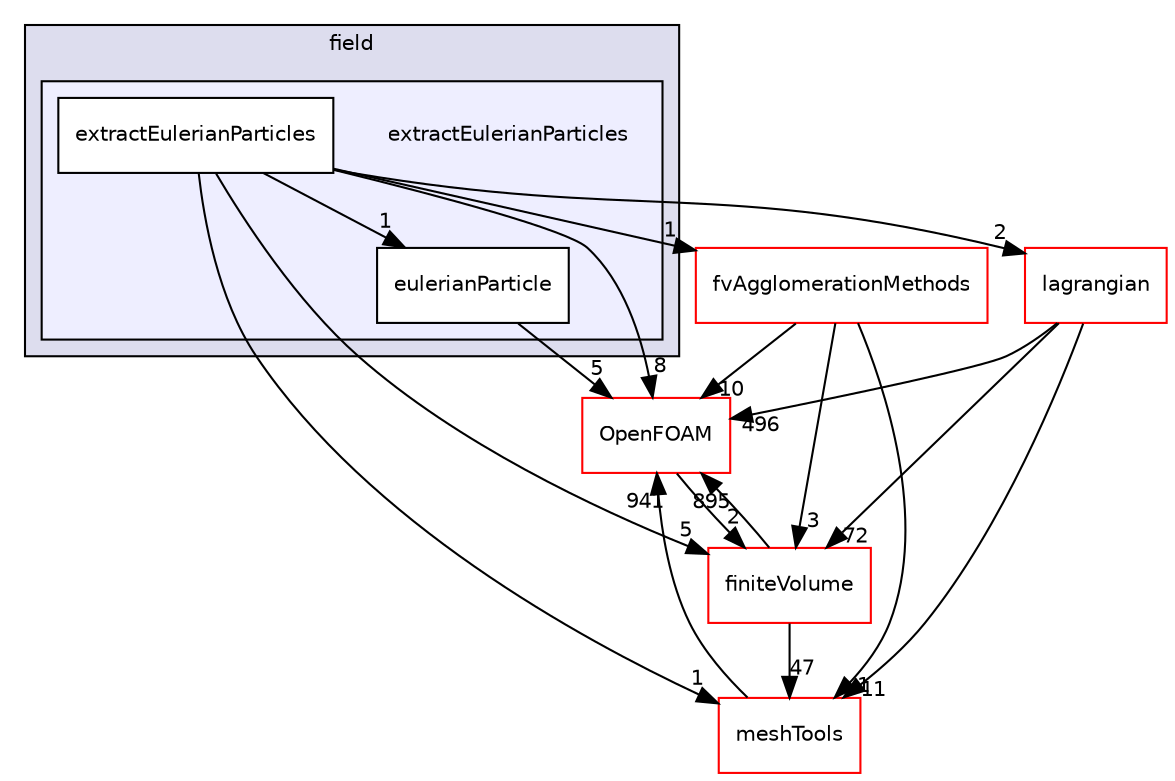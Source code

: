 digraph "src/functionObjects/field/extractEulerianParticles" {
  bgcolor=transparent;
  compound=true
  node [ fontsize="10", fontname="Helvetica"];
  edge [ labelfontsize="10", labelfontname="Helvetica"];
  subgraph clusterdir_bae024cac12ddc6733a616261920a91f {
    graph [ bgcolor="#ddddee", pencolor="black", label="field" fontname="Helvetica", fontsize="10", URL="dir_bae024cac12ddc6733a616261920a91f.html"]
  subgraph clusterdir_dfa470136c42bc80c602f22f84865b55 {
    graph [ bgcolor="#eeeeff", pencolor="black", label="" URL="dir_dfa470136c42bc80c602f22f84865b55.html"];
    dir_dfa470136c42bc80c602f22f84865b55 [shape=plaintext label="extractEulerianParticles"];
    dir_f67628c33591d4cf162f038abafa0813 [shape=box label="eulerianParticle" color="black" fillcolor="white" style="filled" URL="dir_f67628c33591d4cf162f038abafa0813.html"];
    dir_655df1d93ed665198b082dcf085878cb [shape=box label="extractEulerianParticles" color="black" fillcolor="white" style="filled" URL="dir_655df1d93ed665198b082dcf085878cb.html"];
  }
  }
  dir_9bd15774b555cf7259a6fa18f99fe99b [shape=box label="finiteVolume" color="red" URL="dir_9bd15774b555cf7259a6fa18f99fe99b.html"];
  dir_ae30ad0bef50cf391b24c614251bb9fd [shape=box label="meshTools" color="red" URL="dir_ae30ad0bef50cf391b24c614251bb9fd.html"];
  dir_41168bd370834a1b1cba6e5748145d93 [shape=box label="fvAgglomerationMethods" color="red" URL="dir_41168bd370834a1b1cba6e5748145d93.html"];
  dir_c5473ff19b20e6ec4dfe5c310b3778a8 [shape=box label="OpenFOAM" color="red" URL="dir_c5473ff19b20e6ec4dfe5c310b3778a8.html"];
  dir_f8c25efc4b6f6a8502a42d5af7554d23 [shape=box label="lagrangian" color="red" URL="dir_f8c25efc4b6f6a8502a42d5af7554d23.html"];
  dir_9bd15774b555cf7259a6fa18f99fe99b->dir_ae30ad0bef50cf391b24c614251bb9fd [headlabel="47", labeldistance=1.5 headhref="dir_000814_001949.html"];
  dir_9bd15774b555cf7259a6fa18f99fe99b->dir_c5473ff19b20e6ec4dfe5c310b3778a8 [headlabel="895", labeldistance=1.5 headhref="dir_000814_002151.html"];
  dir_ae30ad0bef50cf391b24c614251bb9fd->dir_c5473ff19b20e6ec4dfe5c310b3778a8 [headlabel="941", labeldistance=1.5 headhref="dir_001949_002151.html"];
  dir_f67628c33591d4cf162f038abafa0813->dir_c5473ff19b20e6ec4dfe5c310b3778a8 [headlabel="5", labeldistance=1.5 headhref="dir_001278_002151.html"];
  dir_41168bd370834a1b1cba6e5748145d93->dir_9bd15774b555cf7259a6fa18f99fe99b [headlabel="3", labeldistance=1.5 headhref="dir_001390_000814.html"];
  dir_41168bd370834a1b1cba6e5748145d93->dir_ae30ad0bef50cf391b24c614251bb9fd [headlabel="1", labeldistance=1.5 headhref="dir_001390_001949.html"];
  dir_41168bd370834a1b1cba6e5748145d93->dir_c5473ff19b20e6ec4dfe5c310b3778a8 [headlabel="10", labeldistance=1.5 headhref="dir_001390_002151.html"];
  dir_c5473ff19b20e6ec4dfe5c310b3778a8->dir_9bd15774b555cf7259a6fa18f99fe99b [headlabel="2", labeldistance=1.5 headhref="dir_002151_000814.html"];
  dir_f8c25efc4b6f6a8502a42d5af7554d23->dir_9bd15774b555cf7259a6fa18f99fe99b [headlabel="72", labeldistance=1.5 headhref="dir_001500_000814.html"];
  dir_f8c25efc4b6f6a8502a42d5af7554d23->dir_ae30ad0bef50cf391b24c614251bb9fd [headlabel="11", labeldistance=1.5 headhref="dir_001500_001949.html"];
  dir_f8c25efc4b6f6a8502a42d5af7554d23->dir_c5473ff19b20e6ec4dfe5c310b3778a8 [headlabel="496", labeldistance=1.5 headhref="dir_001500_002151.html"];
  dir_655df1d93ed665198b082dcf085878cb->dir_9bd15774b555cf7259a6fa18f99fe99b [headlabel="5", labeldistance=1.5 headhref="dir_001279_000814.html"];
  dir_655df1d93ed665198b082dcf085878cb->dir_ae30ad0bef50cf391b24c614251bb9fd [headlabel="1", labeldistance=1.5 headhref="dir_001279_001949.html"];
  dir_655df1d93ed665198b082dcf085878cb->dir_f67628c33591d4cf162f038abafa0813 [headlabel="1", labeldistance=1.5 headhref="dir_001279_001278.html"];
  dir_655df1d93ed665198b082dcf085878cb->dir_41168bd370834a1b1cba6e5748145d93 [headlabel="1", labeldistance=1.5 headhref="dir_001279_001390.html"];
  dir_655df1d93ed665198b082dcf085878cb->dir_c5473ff19b20e6ec4dfe5c310b3778a8 [headlabel="8", labeldistance=1.5 headhref="dir_001279_002151.html"];
  dir_655df1d93ed665198b082dcf085878cb->dir_f8c25efc4b6f6a8502a42d5af7554d23 [headlabel="2", labeldistance=1.5 headhref="dir_001279_001500.html"];
}
